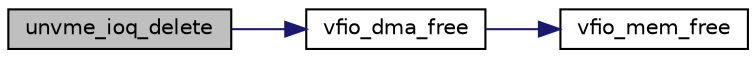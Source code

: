 digraph "unvme_ioq_delete"
{
  edge [fontname="Helvetica",fontsize="10",labelfontname="Helvetica",labelfontsize="10"];
  node [fontname="Helvetica",fontsize="10",shape=record];
  rankdir="LR";
  Node1 [label="unvme_ioq_delete",height=0.2,width=0.4,color="black", fillcolor="grey75", style="filled", fontcolor="black"];
  Node1 -> Node2 [color="midnightblue",fontsize="10",style="solid",fontname="Helvetica"];
  Node2 [label="vfio_dma_free",height=0.2,width=0.4,color="black", fillcolor="white", style="filled",URL="$unvme__vfio_8c.html#aafdc4e197d1eb8746f1764e47c03fbae"];
  Node2 -> Node3 [color="midnightblue",fontsize="10",style="solid",fontname="Helvetica"];
  Node3 [label="vfio_mem_free",height=0.2,width=0.4,color="black", fillcolor="white", style="filled",URL="$unvme__vfio_8c.html#a989f068e03968b12b93a5c1a4c56556a"];
}
